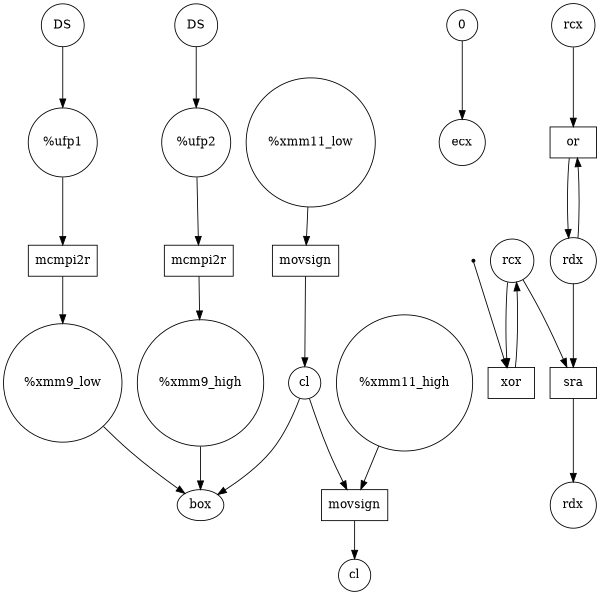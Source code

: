 digraph test{
	size = "4,4";
"%ufp1503" [label = "%ufp1", shape = "circle"];
"DS503" [label = "DS", shape = "circle"];
"%ufp1503" [label = "%ufp1", shape = "circle"];
"DS503" -> "%ufp1503";
"%ufp2504" [label = "%ufp2", shape = "circle"];
"DS504" [label = "DS", shape = "circle"];
"%ufp2504" [label = "%ufp2", shape = "circle"];
"DS504" -> "%ufp2504";
"mcmpi2r505" [label = "mcmpi2r", shape = "box"];
"%xmm9_low505" [label = "%xmm9_low", shape = "circle"];
"%xmm9_low505" [label = "%xmm9_low", shape = "circle"];
"%xmm9_low505" -> "box";
"%ufp1503" -> "mcmpi2r505""mcmpi2r505"   -> "%xmm9_low505";
"mcmpi2r506" [label = "mcmpi2r", shape = "box"];
"%xmm9_high506" [label = "%xmm9_high", shape = "circle"];
"%xmm9_high506" [label = "%xmm9_high", shape = "circle"];
"%xmm9_high506" -> "box";
"%ufp2504" -> "mcmpi2r506""mcmpi2r506"   -> "%xmm9_high506";
"0507" [label = "0", shape = "circle"];
"ecx507" [label = "ecx", shape = "circle"];
"0507" -> "ecx507";
"movsign508" [label = "movsign", shape = "box"];
"cl508" [label = "cl", shape = "circle"];
"cl508" [label = "cl", shape = "circle"];
"cl508" -> "box";
"%xmm11_low508" [label = "%xmm11_low", shape = "circle"];
"%xmm11_low508" -> "movsign508";
 "movsign508"   -> "cl508";
"movsign509" [label = "movsign", shape = "box"];
"cl509" [label = "cl", shape = "circle"];
"cl508" -> "movsign509";
"%xmm11_high509" [label = "%xmm11_high", shape = "circle"];
"%xmm11_high509" -> "movsign509";
 "movsign509"   -> "cl509";
"or510" [label = "or", shape = "box"];
"rdx510" [label = "rdx", shape = "point"];
"rdx510" [label = "rdx", shape = "circle"];
"rdx510" -> "or510";
"rcx510" [label = "rcx", shape = "circle"];
"rcx510" -> "or510";
"rdx510" [label = "rdx", shape = "circle"];
"or510" -> "rdx510";
"xor511" [label = "xor", shape = "box"];
"rcx511" [label = "rcx", shape = "point"];
"rcx511" [label = "rcx", shape = "circle"];
"rcx511" -> "xor511";
"rax511" [label = "rax", shape = "point"];
"rax511" -> "xor511";
"rcx511" [label = "rcx", shape = "circle"];
"xor511" -> "rcx511";
"sra512" [label = "sra", shape = "box"];
"rdx512" [label = "rdx", shape = "point"];
"rdx510" -> "sra512";
"rcx511" -> "sra512";
"rdx512" [label = "rdx", shape = "circle"];
"sra512" -> "rdx512";
}
